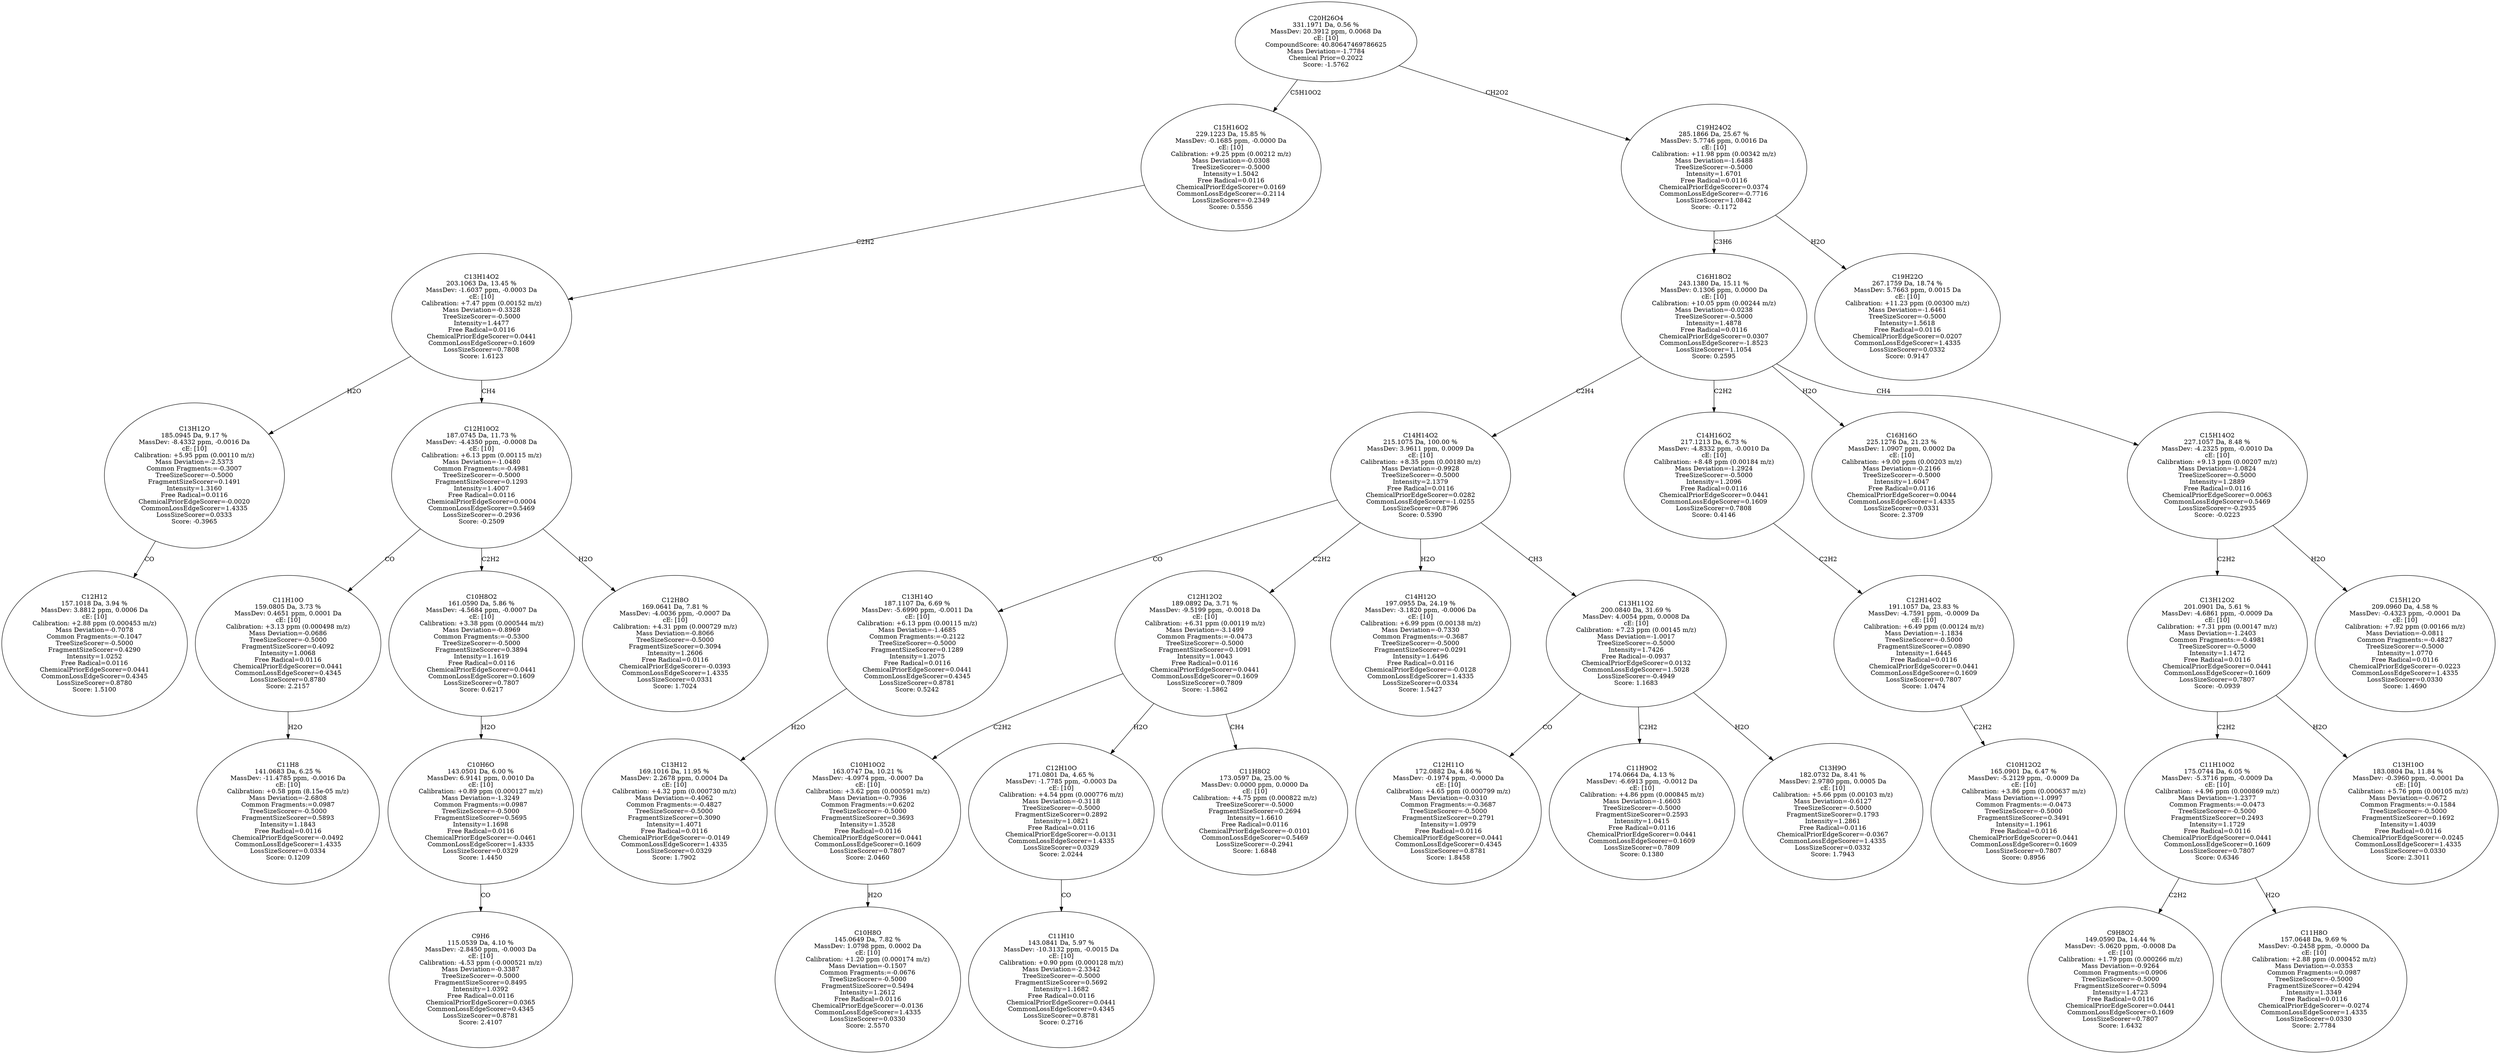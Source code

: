 strict digraph {
v1 [label="C12H12\n157.1018 Da, 3.94 %\nMassDev: 3.8812 ppm, 0.0006 Da\ncE: [10]\nCalibration: +2.88 ppm (0.000453 m/z)\nMass Deviation=-0.7078\nCommon Fragments:=-0.1047\nTreeSizeScorer=-0.5000\nFragmentSizeScorer=0.4290\nIntensity=1.0252\nFree Radical=0.0116\nChemicalPriorEdgeScorer=0.0441\nCommonLossEdgeScorer=0.4345\nLossSizeScorer=0.8780\nScore: 1.5100"];
v2 [label="C13H12O\n185.0945 Da, 9.17 %\nMassDev: -8.4332 ppm, -0.0016 Da\ncE: [10]\nCalibration: +5.95 ppm (0.00110 m/z)\nMass Deviation=-2.5373\nCommon Fragments:=-0.3007\nTreeSizeScorer=-0.5000\nFragmentSizeScorer=0.1491\nIntensity=1.3160\nFree Radical=0.0116\nChemicalPriorEdgeScorer=-0.0020\nCommonLossEdgeScorer=1.4335\nLossSizeScorer=0.0333\nScore: -0.3965"];
v3 [label="C11H8\n141.0683 Da, 6.25 %\nMassDev: -11.4785 ppm, -0.0016 Da\ncE: [10]\nCalibration: +0.58 ppm (8.15e-05 m/z)\nMass Deviation=-2.6808\nCommon Fragments:=0.0987\nTreeSizeScorer=-0.5000\nFragmentSizeScorer=0.5893\nIntensity=1.1843\nFree Radical=0.0116\nChemicalPriorEdgeScorer=-0.0492\nCommonLossEdgeScorer=1.4335\nLossSizeScorer=0.0334\nScore: 0.1209"];
v4 [label="C11H10O\n159.0805 Da, 3.73 %\nMassDev: 0.4651 ppm, 0.0001 Da\ncE: [10]\nCalibration: +3.13 ppm (0.000498 m/z)\nMass Deviation=-0.0686\nTreeSizeScorer=-0.5000\nFragmentSizeScorer=0.4092\nIntensity=1.0068\nFree Radical=0.0116\nChemicalPriorEdgeScorer=0.0441\nCommonLossEdgeScorer=0.4345\nLossSizeScorer=0.8780\nScore: 2.2157"];
v5 [label="C9H6\n115.0539 Da, 4.10 %\nMassDev: -2.8450 ppm, -0.0003 Da\ncE: [10]\nCalibration: -4.53 ppm (-0.000521 m/z)\nMass Deviation=-0.3387\nTreeSizeScorer=-0.5000\nFragmentSizeScorer=0.8495\nIntensity=1.0392\nFree Radical=0.0116\nChemicalPriorEdgeScorer=0.0365\nCommonLossEdgeScorer=0.4345\nLossSizeScorer=0.8781\nScore: 2.4107"];
v6 [label="C10H6O\n143.0501 Da, 6.00 %\nMassDev: 6.9141 ppm, 0.0010 Da\ncE: [10]\nCalibration: +0.89 ppm (0.000127 m/z)\nMass Deviation=-1.3249\nCommon Fragments:=0.0987\nTreeSizeScorer=-0.5000\nFragmentSizeScorer=0.5695\nIntensity=1.1698\nFree Radical=0.0116\nChemicalPriorEdgeScorer=-0.0461\nCommonLossEdgeScorer=1.4335\nLossSizeScorer=0.0329\nScore: 1.4450"];
v7 [label="C10H8O2\n161.0590 Da, 5.86 %\nMassDev: -4.5684 ppm, -0.0007 Da\ncE: [10]\nCalibration: +3.38 ppm (0.000544 m/z)\nMass Deviation=-0.8969\nCommon Fragments:=-0.5300\nTreeSizeScorer=-0.5000\nFragmentSizeScorer=0.3894\nIntensity=1.1619\nFree Radical=0.0116\nChemicalPriorEdgeScorer=0.0441\nCommonLossEdgeScorer=0.1609\nLossSizeScorer=0.7807\nScore: 0.6217"];
v8 [label="C12H8O\n169.0641 Da, 7.81 %\nMassDev: -4.0036 ppm, -0.0007 Da\ncE: [10]\nCalibration: +4.31 ppm (0.000729 m/z)\nMass Deviation=-0.8066\nTreeSizeScorer=-0.5000\nFragmentSizeScorer=0.3094\nIntensity=1.2606\nFree Radical=0.0116\nChemicalPriorEdgeScorer=-0.0393\nCommonLossEdgeScorer=1.4335\nLossSizeScorer=0.0331\nScore: 1.7024"];
v9 [label="C12H10O2\n187.0745 Da, 11.73 %\nMassDev: -4.4350 ppm, -0.0008 Da\ncE: [10]\nCalibration: +6.13 ppm (0.00115 m/z)\nMass Deviation=-1.0480\nCommon Fragments:=-0.4981\nTreeSizeScorer=-0.5000\nFragmentSizeScorer=0.1293\nIntensity=1.4007\nFree Radical=0.0116\nChemicalPriorEdgeScorer=0.0004\nCommonLossEdgeScorer=0.5469\nLossSizeScorer=-0.2936\nScore: -0.2509"];
v10 [label="C13H14O2\n203.1063 Da, 13.45 %\nMassDev: -1.6037 ppm, -0.0003 Da\ncE: [10]\nCalibration: +7.47 ppm (0.00152 m/z)\nMass Deviation=-0.3328\nTreeSizeScorer=-0.5000\nIntensity=1.4477\nFree Radical=0.0116\nChemicalPriorEdgeScorer=0.0441\nCommonLossEdgeScorer=0.1609\nLossSizeScorer=0.7808\nScore: 1.6123"];
v11 [label="C15H16O2\n229.1223 Da, 15.85 %\nMassDev: -0.1685 ppm, -0.0000 Da\ncE: [10]\nCalibration: +9.25 ppm (0.00212 m/z)\nMass Deviation=-0.0308\nTreeSizeScorer=-0.5000\nIntensity=1.5042\nFree Radical=0.0116\nChemicalPriorEdgeScorer=0.0169\nCommonLossEdgeScorer=-0.2114\nLossSizeScorer=-0.2349\nScore: 0.5556"];
v12 [label="C13H12\n169.1016 Da, 11.95 %\nMassDev: 2.2678 ppm, 0.0004 Da\ncE: [10]\nCalibration: +4.32 ppm (0.000730 m/z)\nMass Deviation=-0.4062\nCommon Fragments:=-0.4827\nTreeSizeScorer=-0.5000\nFragmentSizeScorer=0.3090\nIntensity=1.4071\nFree Radical=0.0116\nChemicalPriorEdgeScorer=-0.0149\nCommonLossEdgeScorer=1.4335\nLossSizeScorer=0.0329\nScore: 1.7902"];
v13 [label="C13H14O\n187.1107 Da, 6.69 %\nMassDev: -5.6990 ppm, -0.0011 Da\ncE: [10]\nCalibration: +6.13 ppm (0.00115 m/z)\nMass Deviation=-1.4685\nCommon Fragments:=-0.2122\nTreeSizeScorer=-0.5000\nFragmentSizeScorer=0.1289\nIntensity=1.2075\nFree Radical=0.0116\nChemicalPriorEdgeScorer=0.0441\nCommonLossEdgeScorer=0.4345\nLossSizeScorer=0.8781\nScore: 0.5242"];
v14 [label="C10H8O\n145.0649 Da, 7.82 %\nMassDev: 1.0798 ppm, 0.0002 Da\ncE: [10]\nCalibration: +1.20 ppm (0.000174 m/z)\nMass Deviation=-0.1507\nCommon Fragments:=-0.0676\nTreeSizeScorer=-0.5000\nFragmentSizeScorer=0.5494\nIntensity=1.2612\nFree Radical=0.0116\nChemicalPriorEdgeScorer=-0.0136\nCommonLossEdgeScorer=1.4335\nLossSizeScorer=0.0330\nScore: 2.5570"];
v15 [label="C10H10O2\n163.0747 Da, 10.21 %\nMassDev: -4.0974 ppm, -0.0007 Da\ncE: [10]\nCalibration: +3.62 ppm (0.000591 m/z)\nMass Deviation=-0.7936\nCommon Fragments:=0.6202\nTreeSizeScorer=-0.5000\nFragmentSizeScorer=0.3693\nIntensity=1.3528\nFree Radical=0.0116\nChemicalPriorEdgeScorer=0.0441\nCommonLossEdgeScorer=0.1609\nLossSizeScorer=0.7807\nScore: 2.0460"];
v16 [label="C11H10\n143.0841 Da, 5.97 %\nMassDev: -10.3132 ppm, -0.0015 Da\ncE: [10]\nCalibration: +0.90 ppm (0.000128 m/z)\nMass Deviation=-2.3342\nTreeSizeScorer=-0.5000\nFragmentSizeScorer=0.5692\nIntensity=1.1682\nFree Radical=0.0116\nChemicalPriorEdgeScorer=0.0441\nCommonLossEdgeScorer=0.4345\nLossSizeScorer=0.8781\nScore: 0.2716"];
v17 [label="C12H10O\n171.0801 Da, 4.65 %\nMassDev: -1.7785 ppm, -0.0003 Da\ncE: [10]\nCalibration: +4.54 ppm (0.000776 m/z)\nMass Deviation=-0.3118\nTreeSizeScorer=-0.5000\nFragmentSizeScorer=0.2892\nIntensity=1.0821\nFree Radical=0.0116\nChemicalPriorEdgeScorer=-0.0131\nCommonLossEdgeScorer=1.4335\nLossSizeScorer=0.0329\nScore: 2.0244"];
v18 [label="C11H8O2\n173.0597 Da, 25.00 %\nMassDev: 0.0000 ppm, 0.0000 Da\ncE: [10]\nCalibration: +4.75 ppm (0.000822 m/z)\nTreeSizeScorer=-0.5000\nFragmentSizeScorer=0.2694\nIntensity=1.6610\nFree Radical=0.0116\nChemicalPriorEdgeScorer=-0.0101\nCommonLossEdgeScorer=0.5469\nLossSizeScorer=-0.2941\nScore: 1.6848"];
v19 [label="C12H12O2\n189.0892 Da, 3.71 %\nMassDev: -9.5199 ppm, -0.0018 Da\ncE: [10]\nCalibration: +6.31 ppm (0.00119 m/z)\nMass Deviation=-3.1499\nCommon Fragments:=-0.0473\nTreeSizeScorer=-0.5000\nFragmentSizeScorer=0.1091\nIntensity=1.0043\nFree Radical=0.0116\nChemicalPriorEdgeScorer=0.0441\nCommonLossEdgeScorer=0.1609\nLossSizeScorer=0.7809\nScore: -1.5862"];
v20 [label="C14H12O\n197.0955 Da, 24.19 %\nMassDev: -3.1820 ppm, -0.0006 Da\ncE: [10]\nCalibration: +6.99 ppm (0.00138 m/z)\nMass Deviation=-0.7330\nCommon Fragments:=-0.3687\nTreeSizeScorer=-0.5000\nFragmentSizeScorer=0.0291\nIntensity=1.6496\nFree Radical=0.0116\nChemicalPriorEdgeScorer=-0.0128\nCommonLossEdgeScorer=1.4335\nLossSizeScorer=0.0334\nScore: 1.5427"];
v21 [label="C12H11O\n172.0882 Da, 4.86 %\nMassDev: -0.1974 ppm, -0.0000 Da\ncE: [10]\nCalibration: +4.65 ppm (0.000799 m/z)\nMass Deviation=-0.0310\nCommon Fragments:=-0.3687\nTreeSizeScorer=-0.5000\nFragmentSizeScorer=0.2791\nIntensity=1.0979\nFree Radical=0.0116\nChemicalPriorEdgeScorer=0.0441\nCommonLossEdgeScorer=0.4345\nLossSizeScorer=0.8781\nScore: 1.8458"];
v22 [label="C11H9O2\n174.0664 Da, 4.13 %\nMassDev: -6.6913 ppm, -0.0012 Da\ncE: [10]\nCalibration: +4.86 ppm (0.000845 m/z)\nMass Deviation=-1.6603\nTreeSizeScorer=-0.5000\nFragmentSizeScorer=0.2593\nIntensity=1.0415\nFree Radical=0.0116\nChemicalPriorEdgeScorer=0.0441\nCommonLossEdgeScorer=0.1609\nLossSizeScorer=0.7809\nScore: 0.1380"];
v23 [label="C13H9O\n182.0732 Da, 8.41 %\nMassDev: 2.9780 ppm, 0.0005 Da\ncE: [10]\nCalibration: +5.66 ppm (0.00103 m/z)\nMass Deviation=-0.6127\nTreeSizeScorer=-0.5000\nFragmentSizeScorer=0.1793\nIntensity=1.2861\nFree Radical=0.0116\nChemicalPriorEdgeScorer=-0.0367\nCommonLossEdgeScorer=1.4335\nLossSizeScorer=0.0332\nScore: 1.7943"];
v24 [label="C13H11O2\n200.0840 Da, 31.69 %\nMassDev: 4.0054 ppm, 0.0008 Da\ncE: [10]\nCalibration: +7.23 ppm (0.00145 m/z)\nMass Deviation=-1.0017\nTreeSizeScorer=-0.5000\nIntensity=1.7426\nFree Radical=-0.0937\nChemicalPriorEdgeScorer=0.0132\nCommonLossEdgeScorer=1.5028\nLossSizeScorer=-0.4949\nScore: 1.1683"];
v25 [label="C14H14O2\n215.1075 Da, 100.00 %\nMassDev: 3.9611 ppm, 0.0009 Da\ncE: [10]\nCalibration: +8.35 ppm (0.00180 m/z)\nMass Deviation=-0.9928\nTreeSizeScorer=-0.5000\nIntensity=2.1379\nFree Radical=0.0116\nChemicalPriorEdgeScorer=0.0282\nCommonLossEdgeScorer=-1.0255\nLossSizeScorer=0.8796\nScore: 0.5390"];
v26 [label="C10H12O2\n165.0901 Da, 6.47 %\nMassDev: -5.2129 ppm, -0.0009 Da\ncE: [10]\nCalibration: +3.86 ppm (0.000637 m/z)\nMass Deviation=-1.0997\nCommon Fragments:=-0.0473\nTreeSizeScorer=-0.5000\nFragmentSizeScorer=0.3491\nIntensity=1.1961\nFree Radical=0.0116\nChemicalPriorEdgeScorer=0.0441\nCommonLossEdgeScorer=0.1609\nLossSizeScorer=0.7807\nScore: 0.8956"];
v27 [label="C12H14O2\n191.1057 Da, 23.83 %\nMassDev: -4.7591 ppm, -0.0009 Da\ncE: [10]\nCalibration: +6.49 ppm (0.00124 m/z)\nMass Deviation=-1.1834\nTreeSizeScorer=-0.5000\nFragmentSizeScorer=0.0890\nIntensity=1.6445\nFree Radical=0.0116\nChemicalPriorEdgeScorer=0.0441\nCommonLossEdgeScorer=0.1609\nLossSizeScorer=0.7807\nScore: 1.0474"];
v28 [label="C14H16O2\n217.1213 Da, 6.73 %\nMassDev: -4.8332 ppm, -0.0010 Da\ncE: [10]\nCalibration: +8.48 ppm (0.00184 m/z)\nMass Deviation=-1.2924\nTreeSizeScorer=-0.5000\nIntensity=1.2096\nFree Radical=0.0116\nChemicalPriorEdgeScorer=0.0441\nCommonLossEdgeScorer=0.1609\nLossSizeScorer=0.7808\nScore: 0.4146"];
v29 [label="C16H16O\n225.1276 Da, 21.23 %\nMassDev: 1.0907 ppm, 0.0002 Da\ncE: [10]\nCalibration: +9.00 ppm (0.00203 m/z)\nMass Deviation=-0.2166\nTreeSizeScorer=-0.5000\nIntensity=1.6047\nFree Radical=0.0116\nChemicalPriorEdgeScorer=0.0044\nCommonLossEdgeScorer=1.4335\nLossSizeScorer=0.0331\nScore: 2.3709"];
v30 [label="C9H8O2\n149.0590 Da, 14.44 %\nMassDev: -5.0620 ppm, -0.0008 Da\ncE: [10]\nCalibration: +1.79 ppm (0.000266 m/z)\nMass Deviation=-0.9264\nCommon Fragments:=0.0906\nTreeSizeScorer=-0.5000\nFragmentSizeScorer=0.5094\nIntensity=1.4723\nFree Radical=0.0116\nChemicalPriorEdgeScorer=0.0441\nCommonLossEdgeScorer=0.1609\nLossSizeScorer=0.7807\nScore: 1.6432"];
v31 [label="C11H8O\n157.0648 Da, 9.69 %\nMassDev: -0.2458 ppm, -0.0000 Da\ncE: [10]\nCalibration: +2.88 ppm (0.000452 m/z)\nMass Deviation=-0.0353\nCommon Fragments:=0.0987\nTreeSizeScorer=-0.5000\nFragmentSizeScorer=0.4294\nIntensity=1.3349\nFree Radical=0.0116\nChemicalPriorEdgeScorer=-0.0274\nCommonLossEdgeScorer=1.4335\nLossSizeScorer=0.0330\nScore: 2.7784"];
v32 [label="C11H10O2\n175.0744 Da, 6.05 %\nMassDev: -5.3716 ppm, -0.0009 Da\ncE: [10]\nCalibration: +4.96 ppm (0.000869 m/z)\nMass Deviation=-1.2377\nCommon Fragments:=-0.0473\nTreeSizeScorer=-0.5000\nFragmentSizeScorer=0.2493\nIntensity=1.1729\nFree Radical=0.0116\nChemicalPriorEdgeScorer=0.0441\nCommonLossEdgeScorer=0.1609\nLossSizeScorer=0.7807\nScore: 0.6346"];
v33 [label="C13H10O\n183.0804 Da, 11.84 %\nMassDev: -0.3960 ppm, -0.0001 Da\ncE: [10]\nCalibration: +5.76 ppm (0.00105 m/z)\nMass Deviation=-0.0672\nCommon Fragments:=-0.1584\nTreeSizeScorer=-0.5000\nFragmentSizeScorer=0.1692\nIntensity=1.4039\nFree Radical=0.0116\nChemicalPriorEdgeScorer=-0.0245\nCommonLossEdgeScorer=1.4335\nLossSizeScorer=0.0330\nScore: 2.3011"];
v34 [label="C13H12O2\n201.0901 Da, 5.61 %\nMassDev: -4.6861 ppm, -0.0009 Da\ncE: [10]\nCalibration: +7.31 ppm (0.00147 m/z)\nMass Deviation=-1.2403\nCommon Fragments:=-0.4981\nTreeSizeScorer=-0.5000\nIntensity=1.1472\nFree Radical=0.0116\nChemicalPriorEdgeScorer=0.0441\nCommonLossEdgeScorer=0.1609\nLossSizeScorer=0.7807\nScore: -0.0939"];
v35 [label="C15H12O\n209.0960 Da, 4.58 %\nMassDev: -0.4323 ppm, -0.0001 Da\ncE: [10]\nCalibration: +7.92 ppm (0.00166 m/z)\nMass Deviation=-0.0811\nCommon Fragments:=-0.4827\nTreeSizeScorer=-0.5000\nIntensity=1.0770\nFree Radical=0.0116\nChemicalPriorEdgeScorer=-0.0223\nCommonLossEdgeScorer=1.4335\nLossSizeScorer=0.0330\nScore: 1.4690"];
v36 [label="C15H14O2\n227.1057 Da, 8.48 %\nMassDev: -4.2325 ppm, -0.0010 Da\ncE: [10]\nCalibration: +9.13 ppm (0.00207 m/z)\nMass Deviation=-1.0824\nTreeSizeScorer=-0.5000\nIntensity=1.2889\nFree Radical=0.0116\nChemicalPriorEdgeScorer=0.0063\nCommonLossEdgeScorer=0.5469\nLossSizeScorer=-0.2935\nScore: -0.0223"];
v37 [label="C16H18O2\n243.1380 Da, 15.11 %\nMassDev: 0.1306 ppm, 0.0000 Da\ncE: [10]\nCalibration: +10.05 ppm (0.00244 m/z)\nMass Deviation=-0.0238\nTreeSizeScorer=-0.5000\nIntensity=1.4878\nFree Radical=0.0116\nChemicalPriorEdgeScorer=0.0307\nCommonLossEdgeScorer=-1.8523\nLossSizeScorer=1.1054\nScore: 0.2595"];
v38 [label="C19H22O\n267.1759 Da, 18.74 %\nMassDev: 5.7663 ppm, 0.0015 Da\ncE: [10]\nCalibration: +11.23 ppm (0.00300 m/z)\nMass Deviation=-1.6461\nTreeSizeScorer=-0.5000\nIntensity=1.5618\nFree Radical=0.0116\nChemicalPriorEdgeScorer=0.0207\nCommonLossEdgeScorer=1.4335\nLossSizeScorer=0.0332\nScore: 0.9147"];
v39 [label="C19H24O2\n285.1866 Da, 25.67 %\nMassDev: 5.7746 ppm, 0.0016 Da\ncE: [10]\nCalibration: +11.98 ppm (0.00342 m/z)\nMass Deviation=-1.6488\nTreeSizeScorer=-0.5000\nIntensity=1.6701\nFree Radical=0.0116\nChemicalPriorEdgeScorer=0.0374\nCommonLossEdgeScorer=-0.7716\nLossSizeScorer=1.0842\nScore: -0.1172"];
v40 [label="C20H26O4\n331.1971 Da, 0.56 %\nMassDev: 20.3912 ppm, 0.0068 Da\ncE: [10]\nCompoundScore: 40.80647469786625\nMass Deviation=-1.7784\nChemical Prior=0.2022\nScore: -1.5762"];
v2 -> v1 [label="CO"];
v10 -> v2 [label="H2O"];
v4 -> v3 [label="H2O"];
v9 -> v4 [label="CO"];
v6 -> v5 [label="CO"];
v7 -> v6 [label="H2O"];
v9 -> v7 [label="C2H2"];
v9 -> v8 [label="H2O"];
v10 -> v9 [label="CH4"];
v11 -> v10 [label="C2H2"];
v40 -> v11 [label="C5H10O2"];
v13 -> v12 [label="H2O"];
v25 -> v13 [label="CO"];
v15 -> v14 [label="H2O"];
v19 -> v15 [label="C2H2"];
v17 -> v16 [label="CO"];
v19 -> v17 [label="H2O"];
v19 -> v18 [label="CH4"];
v25 -> v19 [label="C2H2"];
v25 -> v20 [label="H2O"];
v24 -> v21 [label="CO"];
v24 -> v22 [label="C2H2"];
v24 -> v23 [label="H2O"];
v25 -> v24 [label="CH3"];
v37 -> v25 [label="C2H4"];
v27 -> v26 [label="C2H2"];
v28 -> v27 [label="C2H2"];
v37 -> v28 [label="C2H2"];
v37 -> v29 [label="H2O"];
v32 -> v30 [label="C2H2"];
v32 -> v31 [label="H2O"];
v34 -> v32 [label="C2H2"];
v34 -> v33 [label="H2O"];
v36 -> v34 [label="C2H2"];
v36 -> v35 [label="H2O"];
v37 -> v36 [label="CH4"];
v39 -> v37 [label="C3H6"];
v39 -> v38 [label="H2O"];
v40 -> v39 [label="CH2O2"];
}